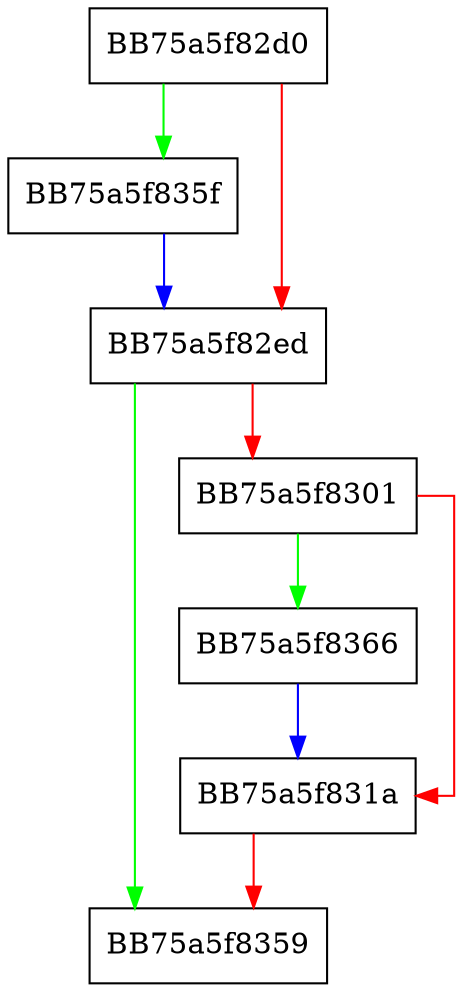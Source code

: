 digraph normalize {
  node [shape="box"];
  graph [splines=ortho];
  BB75a5f82d0 -> BB75a5f835f [color="green"];
  BB75a5f82d0 -> BB75a5f82ed [color="red"];
  BB75a5f82ed -> BB75a5f8359 [color="green"];
  BB75a5f82ed -> BB75a5f8301 [color="red"];
  BB75a5f8301 -> BB75a5f8366 [color="green"];
  BB75a5f8301 -> BB75a5f831a [color="red"];
  BB75a5f831a -> BB75a5f8359 [color="red"];
  BB75a5f835f -> BB75a5f82ed [color="blue"];
  BB75a5f8366 -> BB75a5f831a [color="blue"];
}